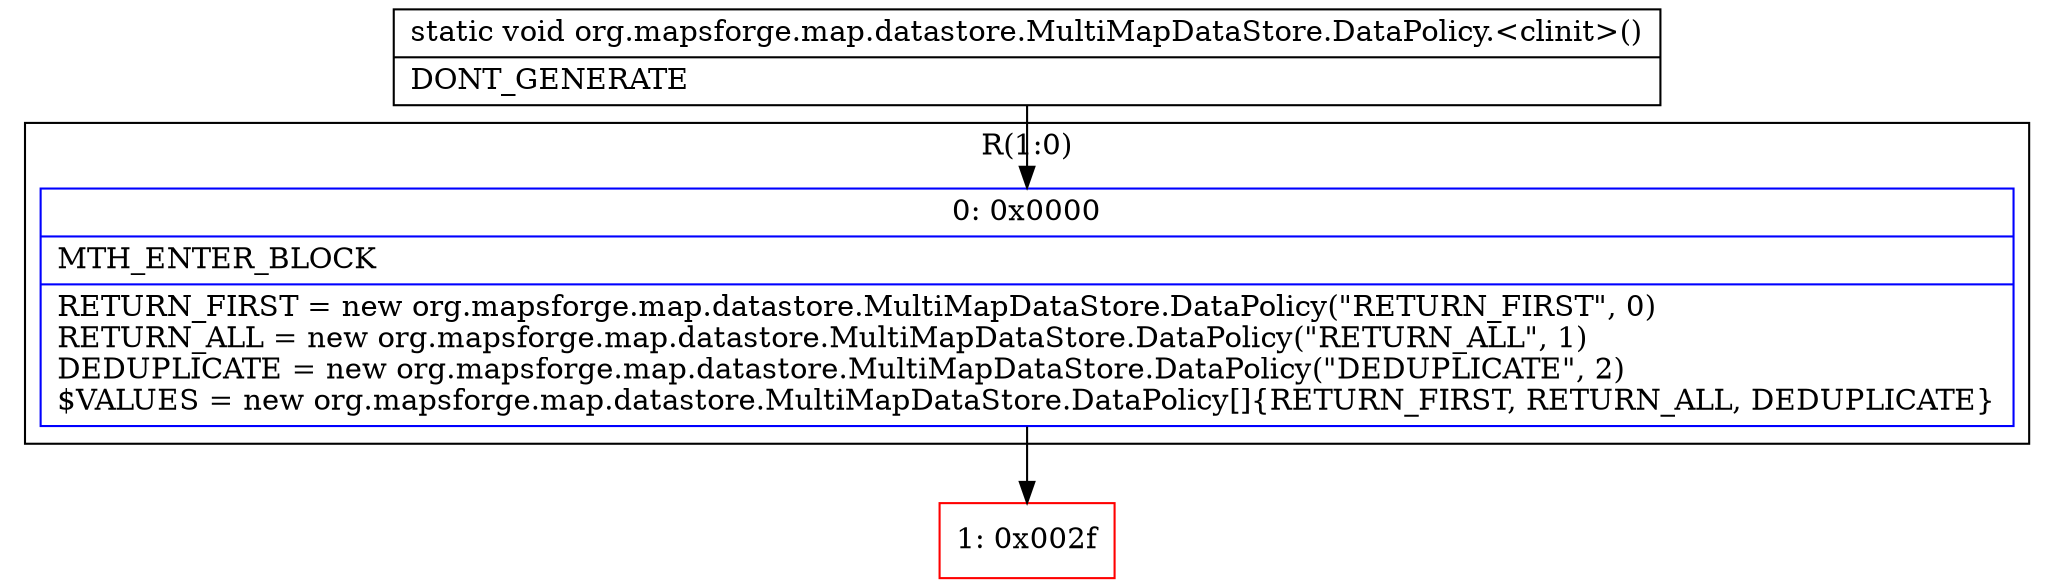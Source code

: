 digraph "CFG fororg.mapsforge.map.datastore.MultiMapDataStore.DataPolicy.\<clinit\>()V" {
subgraph cluster_Region_1444518982 {
label = "R(1:0)";
node [shape=record,color=blue];
Node_0 [shape=record,label="{0\:\ 0x0000|MTH_ENTER_BLOCK\l|RETURN_FIRST = new org.mapsforge.map.datastore.MultiMapDataStore.DataPolicy(\"RETURN_FIRST\", 0)\lRETURN_ALL = new org.mapsforge.map.datastore.MultiMapDataStore.DataPolicy(\"RETURN_ALL\", 1)\lDEDUPLICATE = new org.mapsforge.map.datastore.MultiMapDataStore.DataPolicy(\"DEDUPLICATE\", 2)\l$VALUES = new org.mapsforge.map.datastore.MultiMapDataStore.DataPolicy[]\{RETURN_FIRST, RETURN_ALL, DEDUPLICATE\}\l}"];
}
Node_1 [shape=record,color=red,label="{1\:\ 0x002f}"];
MethodNode[shape=record,label="{static void org.mapsforge.map.datastore.MultiMapDataStore.DataPolicy.\<clinit\>()  | DONT_GENERATE\l}"];
MethodNode -> Node_0;
Node_0 -> Node_1;
}

